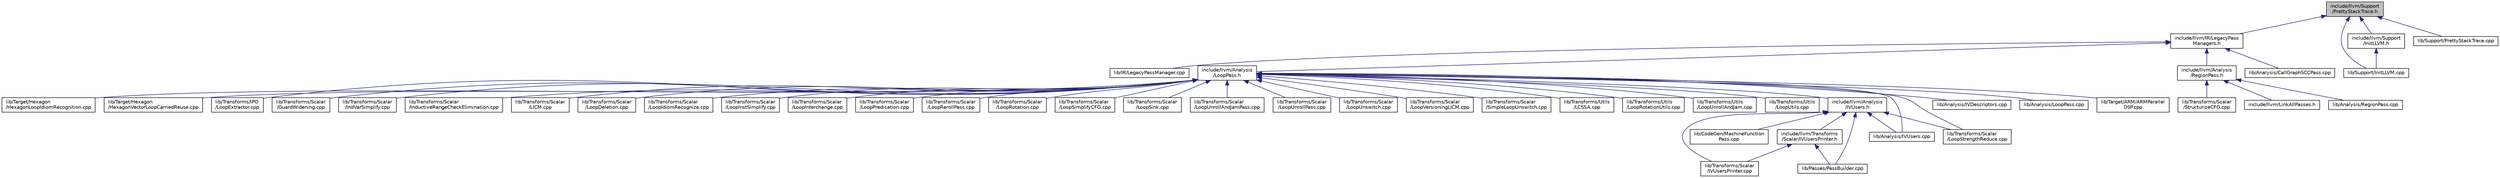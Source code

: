 digraph "include/llvm/Support/PrettyStackTrace.h"
{
 // LATEX_PDF_SIZE
  bgcolor="transparent";
  edge [fontname="Helvetica",fontsize="10",labelfontname="Helvetica",labelfontsize="10"];
  node [fontname="Helvetica",fontsize="10",shape="box"];
  Node1 [label="include/llvm/Support\l/PrettyStackTrace.h",height=0.2,width=0.4,color="black", fillcolor="grey75", style="filled", fontcolor="black",tooltip=" "];
  Node1 -> Node2 [dir="back",color="midnightblue",fontsize="10",style="solid",fontname="Helvetica"];
  Node2 [label="include/llvm/IR/LegacyPass\lManagers.h",height=0.2,width=0.4,color="black",URL="$LegacyPassManagers_8h.html",tooltip=" "];
  Node2 -> Node3 [dir="back",color="midnightblue",fontsize="10",style="solid",fontname="Helvetica"];
  Node3 [label="include/llvm/Analysis\l/LoopPass.h",height=0.2,width=0.4,color="black",URL="$LoopPass_8h.html",tooltip=" "];
  Node3 -> Node4 [dir="back",color="midnightblue",fontsize="10",style="solid",fontname="Helvetica"];
  Node4 [label="include/llvm/Analysis\l/IVUsers.h",height=0.2,width=0.4,color="black",URL="$IVUsers_8h.html",tooltip=" "];
  Node4 -> Node5 [dir="back",color="midnightblue",fontsize="10",style="solid",fontname="Helvetica"];
  Node5 [label="include/llvm/Transforms\l/Scalar/IVUsersPrinter.h",height=0.2,width=0.4,color="black",URL="$IVUsersPrinter_8h.html",tooltip=" "];
  Node5 -> Node6 [dir="back",color="midnightblue",fontsize="10",style="solid",fontname="Helvetica"];
  Node6 [label="lib/Passes/PassBuilder.cpp",height=0.2,width=0.4,color="black",URL="$PassBuilder_8cpp.html",tooltip="This file provides the implementation of the PassBuilder based on our static pass registry as well as..."];
  Node5 -> Node7 [dir="back",color="midnightblue",fontsize="10",style="solid",fontname="Helvetica"];
  Node7 [label="lib/Transforms/Scalar\l/IVUsersPrinter.cpp",height=0.2,width=0.4,color="black",URL="$IVUsersPrinter_8cpp.html",tooltip=" "];
  Node4 -> Node8 [dir="back",color="midnightblue",fontsize="10",style="solid",fontname="Helvetica"];
  Node8 [label="lib/Analysis/IVUsers.cpp",height=0.2,width=0.4,color="black",URL="$IVUsers_8cpp.html",tooltip=" "];
  Node4 -> Node9 [dir="back",color="midnightblue",fontsize="10",style="solid",fontname="Helvetica"];
  Node9 [label="lib/CodeGen/MachineFunction\lPass.cpp",height=0.2,width=0.4,color="black",URL="$MachineFunctionPass_8cpp.html",tooltip=" "];
  Node4 -> Node6 [dir="back",color="midnightblue",fontsize="10",style="solid",fontname="Helvetica"];
  Node4 -> Node7 [dir="back",color="midnightblue",fontsize="10",style="solid",fontname="Helvetica"];
  Node4 -> Node10 [dir="back",color="midnightblue",fontsize="10",style="solid",fontname="Helvetica"];
  Node10 [label="lib/Transforms/Scalar\l/LoopStrengthReduce.cpp",height=0.2,width=0.4,color="black",URL="$LoopStrengthReduce_8cpp.html",tooltip=" "];
  Node3 -> Node11 [dir="back",color="midnightblue",fontsize="10",style="solid",fontname="Helvetica"];
  Node11 [label="lib/Analysis/IVDescriptors.cpp",height=0.2,width=0.4,color="black",URL="$IVDescriptors_8cpp.html",tooltip=" "];
  Node3 -> Node8 [dir="back",color="midnightblue",fontsize="10",style="solid",fontname="Helvetica"];
  Node3 -> Node12 [dir="back",color="midnightblue",fontsize="10",style="solid",fontname="Helvetica"];
  Node12 [label="lib/Analysis/LoopPass.cpp",height=0.2,width=0.4,color="black",URL="$LoopPass_8cpp.html",tooltip=" "];
  Node3 -> Node13 [dir="back",color="midnightblue",fontsize="10",style="solid",fontname="Helvetica"];
  Node13 [label="lib/Target/ARM/ARMParallel\lDSP.cpp",height=0.2,width=0.4,color="black",URL="$ARMParallelDSP_8cpp.html",tooltip="Armv6 introduced instructions to perform 32-bit SIMD operations."];
  Node3 -> Node14 [dir="back",color="midnightblue",fontsize="10",style="solid",fontname="Helvetica"];
  Node14 [label="lib/Target/Hexagon\l/HexagonLoopIdiomRecognition.cpp",height=0.2,width=0.4,color="black",URL="$HexagonLoopIdiomRecognition_8cpp.html",tooltip=" "];
  Node3 -> Node15 [dir="back",color="midnightblue",fontsize="10",style="solid",fontname="Helvetica"];
  Node15 [label="lib/Target/Hexagon\l/HexagonVectorLoopCarriedReuse.cpp",height=0.2,width=0.4,color="black",URL="$HexagonVectorLoopCarriedReuse_8cpp.html",tooltip=" "];
  Node3 -> Node16 [dir="back",color="midnightblue",fontsize="10",style="solid",fontname="Helvetica"];
  Node16 [label="lib/Transforms/IPO\l/LoopExtractor.cpp",height=0.2,width=0.4,color="black",URL="$LoopExtractor_8cpp.html",tooltip=" "];
  Node3 -> Node17 [dir="back",color="midnightblue",fontsize="10",style="solid",fontname="Helvetica"];
  Node17 [label="lib/Transforms/Scalar\l/GuardWidening.cpp",height=0.2,width=0.4,color="black",URL="$GuardWidening_8cpp.html",tooltip=" "];
  Node3 -> Node18 [dir="back",color="midnightblue",fontsize="10",style="solid",fontname="Helvetica"];
  Node18 [label="lib/Transforms/Scalar\l/IndVarSimplify.cpp",height=0.2,width=0.4,color="black",URL="$IndVarSimplify_8cpp.html",tooltip=" "];
  Node3 -> Node19 [dir="back",color="midnightblue",fontsize="10",style="solid",fontname="Helvetica"];
  Node19 [label="lib/Transforms/Scalar\l/InductiveRangeCheckElimination.cpp",height=0.2,width=0.4,color="black",URL="$InductiveRangeCheckElimination_8cpp.html",tooltip=" "];
  Node3 -> Node20 [dir="back",color="midnightblue",fontsize="10",style="solid",fontname="Helvetica"];
  Node20 [label="lib/Transforms/Scalar\l/LICM.cpp",height=0.2,width=0.4,color="black",URL="$LICM_8cpp.html",tooltip=" "];
  Node3 -> Node21 [dir="back",color="midnightblue",fontsize="10",style="solid",fontname="Helvetica"];
  Node21 [label="lib/Transforms/Scalar\l/LoopDeletion.cpp",height=0.2,width=0.4,color="black",URL="$LoopDeletion_8cpp.html",tooltip=" "];
  Node3 -> Node22 [dir="back",color="midnightblue",fontsize="10",style="solid",fontname="Helvetica"];
  Node22 [label="lib/Transforms/Scalar\l/LoopIdiomRecognize.cpp",height=0.2,width=0.4,color="black",URL="$LoopIdiomRecognize_8cpp.html",tooltip=" "];
  Node3 -> Node23 [dir="back",color="midnightblue",fontsize="10",style="solid",fontname="Helvetica"];
  Node23 [label="lib/Transforms/Scalar\l/LoopInstSimplify.cpp",height=0.2,width=0.4,color="black",URL="$LoopInstSimplify_8cpp.html",tooltip=" "];
  Node3 -> Node24 [dir="back",color="midnightblue",fontsize="10",style="solid",fontname="Helvetica"];
  Node24 [label="lib/Transforms/Scalar\l/LoopInterchange.cpp",height=0.2,width=0.4,color="black",URL="$LoopInterchange_8cpp.html",tooltip=" "];
  Node3 -> Node25 [dir="back",color="midnightblue",fontsize="10",style="solid",fontname="Helvetica"];
  Node25 [label="lib/Transforms/Scalar\l/LoopPredication.cpp",height=0.2,width=0.4,color="black",URL="$LoopPredication_8cpp.html",tooltip=" "];
  Node3 -> Node26 [dir="back",color="midnightblue",fontsize="10",style="solid",fontname="Helvetica"];
  Node26 [label="lib/Transforms/Scalar\l/LoopRerollPass.cpp",height=0.2,width=0.4,color="black",URL="$LoopRerollPass_8cpp.html",tooltip=" "];
  Node3 -> Node27 [dir="back",color="midnightblue",fontsize="10",style="solid",fontname="Helvetica"];
  Node27 [label="lib/Transforms/Scalar\l/LoopRotation.cpp",height=0.2,width=0.4,color="black",URL="$LoopRotation_8cpp.html",tooltip=" "];
  Node3 -> Node28 [dir="back",color="midnightblue",fontsize="10",style="solid",fontname="Helvetica"];
  Node28 [label="lib/Transforms/Scalar\l/LoopSimplifyCFG.cpp",height=0.2,width=0.4,color="black",URL="$LoopSimplifyCFG_8cpp.html",tooltip=" "];
  Node3 -> Node29 [dir="back",color="midnightblue",fontsize="10",style="solid",fontname="Helvetica"];
  Node29 [label="lib/Transforms/Scalar\l/LoopSink.cpp",height=0.2,width=0.4,color="black",URL="$LoopSink_8cpp.html",tooltip=" "];
  Node3 -> Node10 [dir="back",color="midnightblue",fontsize="10",style="solid",fontname="Helvetica"];
  Node3 -> Node30 [dir="back",color="midnightblue",fontsize="10",style="solid",fontname="Helvetica"];
  Node30 [label="lib/Transforms/Scalar\l/LoopUnrollAndJamPass.cpp",height=0.2,width=0.4,color="black",URL="$LoopUnrollAndJamPass_8cpp.html",tooltip=" "];
  Node3 -> Node31 [dir="back",color="midnightblue",fontsize="10",style="solid",fontname="Helvetica"];
  Node31 [label="lib/Transforms/Scalar\l/LoopUnrollPass.cpp",height=0.2,width=0.4,color="black",URL="$LoopUnrollPass_8cpp.html",tooltip=" "];
  Node3 -> Node32 [dir="back",color="midnightblue",fontsize="10",style="solid",fontname="Helvetica"];
  Node32 [label="lib/Transforms/Scalar\l/LoopUnswitch.cpp",height=0.2,width=0.4,color="black",URL="$LoopUnswitch_8cpp.html",tooltip=" "];
  Node3 -> Node33 [dir="back",color="midnightblue",fontsize="10",style="solid",fontname="Helvetica"];
  Node33 [label="lib/Transforms/Scalar\l/LoopVersioningLICM.cpp",height=0.2,width=0.4,color="black",URL="$LoopVersioningLICM_8cpp.html",tooltip=" "];
  Node3 -> Node34 [dir="back",color="midnightblue",fontsize="10",style="solid",fontname="Helvetica"];
  Node34 [label="lib/Transforms/Scalar\l/SimpleLoopUnswitch.cpp",height=0.2,width=0.4,color="black",URL="$SimpleLoopUnswitch_8cpp.html",tooltip=" "];
  Node3 -> Node35 [dir="back",color="midnightblue",fontsize="10",style="solid",fontname="Helvetica"];
  Node35 [label="lib/Transforms/Utils\l/LCSSA.cpp",height=0.2,width=0.4,color="black",URL="$LCSSA_8cpp.html",tooltip=" "];
  Node3 -> Node36 [dir="back",color="midnightblue",fontsize="10",style="solid",fontname="Helvetica"];
  Node36 [label="lib/Transforms/Utils\l/LoopRotationUtils.cpp",height=0.2,width=0.4,color="black",URL="$LoopRotationUtils_8cpp.html",tooltip=" "];
  Node3 -> Node37 [dir="back",color="midnightblue",fontsize="10",style="solid",fontname="Helvetica"];
  Node37 [label="lib/Transforms/Utils\l/LoopUnrollAndJam.cpp",height=0.2,width=0.4,color="black",URL="$LoopUnrollAndJam_8cpp.html",tooltip=" "];
  Node3 -> Node38 [dir="back",color="midnightblue",fontsize="10",style="solid",fontname="Helvetica"];
  Node38 [label="lib/Transforms/Utils\l/LoopUtils.cpp",height=0.2,width=0.4,color="black",URL="$LoopUtils_8cpp.html",tooltip=" "];
  Node2 -> Node39 [dir="back",color="midnightblue",fontsize="10",style="solid",fontname="Helvetica"];
  Node39 [label="include/llvm/Analysis\l/RegionPass.h",height=0.2,width=0.4,color="black",URL="$RegionPass_8h.html",tooltip=" "];
  Node39 -> Node40 [dir="back",color="midnightblue",fontsize="10",style="solid",fontname="Helvetica"];
  Node40 [label="include/llvm/LinkAllPasses.h",height=0.2,width=0.4,color="black",URL="$LinkAllPasses_8h.html",tooltip=" "];
  Node39 -> Node41 [dir="back",color="midnightblue",fontsize="10",style="solid",fontname="Helvetica"];
  Node41 [label="lib/Analysis/RegionPass.cpp",height=0.2,width=0.4,color="black",URL="$RegionPass_8cpp.html",tooltip=" "];
  Node39 -> Node42 [dir="back",color="midnightblue",fontsize="10",style="solid",fontname="Helvetica"];
  Node42 [label="lib/Transforms/Scalar\l/StructurizeCFG.cpp",height=0.2,width=0.4,color="black",URL="$StructurizeCFG_8cpp.html",tooltip=" "];
  Node2 -> Node43 [dir="back",color="midnightblue",fontsize="10",style="solid",fontname="Helvetica"];
  Node43 [label="lib/Analysis/CallGraphSCCPass.cpp",height=0.2,width=0.4,color="black",URL="$CallGraphSCCPass_8cpp.html",tooltip=" "];
  Node2 -> Node44 [dir="back",color="midnightblue",fontsize="10",style="solid",fontname="Helvetica"];
  Node44 [label="lib/IR/LegacyPassManager.cpp",height=0.2,width=0.4,color="black",URL="$LegacyPassManager_8cpp.html",tooltip=" "];
  Node1 -> Node45 [dir="back",color="midnightblue",fontsize="10",style="solid",fontname="Helvetica"];
  Node45 [label="include/llvm/Support\l/InitLLVM.h",height=0.2,width=0.4,color="black",URL="$InitLLVM_8h.html",tooltip=" "];
  Node45 -> Node46 [dir="back",color="midnightblue",fontsize="10",style="solid",fontname="Helvetica"];
  Node46 [label="lib/Support/InitLLVM.cpp",height=0.2,width=0.4,color="black",URL="$InitLLVM_8cpp.html",tooltip=" "];
  Node1 -> Node46 [dir="back",color="midnightblue",fontsize="10",style="solid",fontname="Helvetica"];
  Node1 -> Node47 [dir="back",color="midnightblue",fontsize="10",style="solid",fontname="Helvetica"];
  Node47 [label="lib/Support/PrettyStackTrace.cpp",height=0.2,width=0.4,color="black",URL="$PrettyStackTrace_8cpp.html",tooltip=" "];
}
